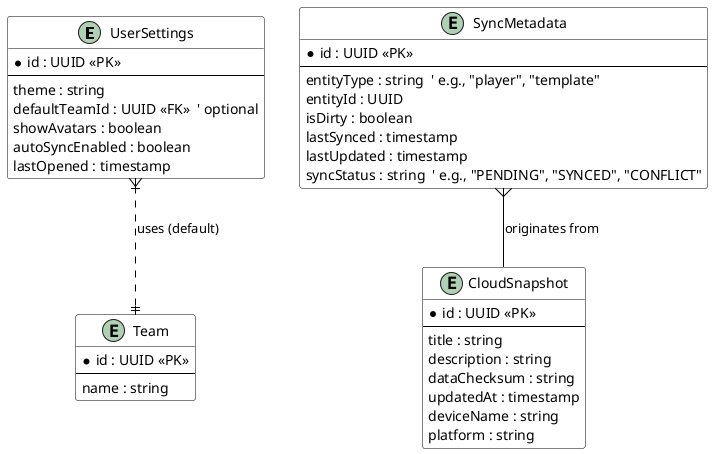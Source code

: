 @startuml user-settings-sync-schema

skinparam class {
  BackgroundColor White
  ArrowColor Black
  BorderColor Black
}

' User Settings Table
entity UserSettings {
  * id : UUID <<PK>>
  --
  theme : string
  defaultTeamId : UUID <<FK>>  ' optional
  showAvatars : boolean
  autoSyncEnabled : boolean
  lastOpened : timestamp
}

' Sync metadata table for each syncable entity
entity SyncMetadata {
  * id : UUID <<PK>>
  --
  entityType : string  ' e.g., "player", "template"
  entityId : UUID
  isDirty : boolean
  lastSynced : timestamp
  lastUpdated : timestamp
  syncStatus : string  ' e.g., "PENDING", "SYNCED", "CONFLICT"
}

' Cloud snapshot metadata (GPGS or similar)
entity CloudSnapshot {
  * id : UUID <<PK>>
  --
  title : string
  description : string
  dataChecksum : string
  updatedAt : timestamp
  deviceName : string
  platform : string
}

' Reuse from Player/Team schema
entity Team {
  * id : UUID <<PK>>
  --
  name : string
}

UserSettings }|..|| Team : uses (default)
SyncMetadata }-- CloudSnapshot : originates from

@enduml
